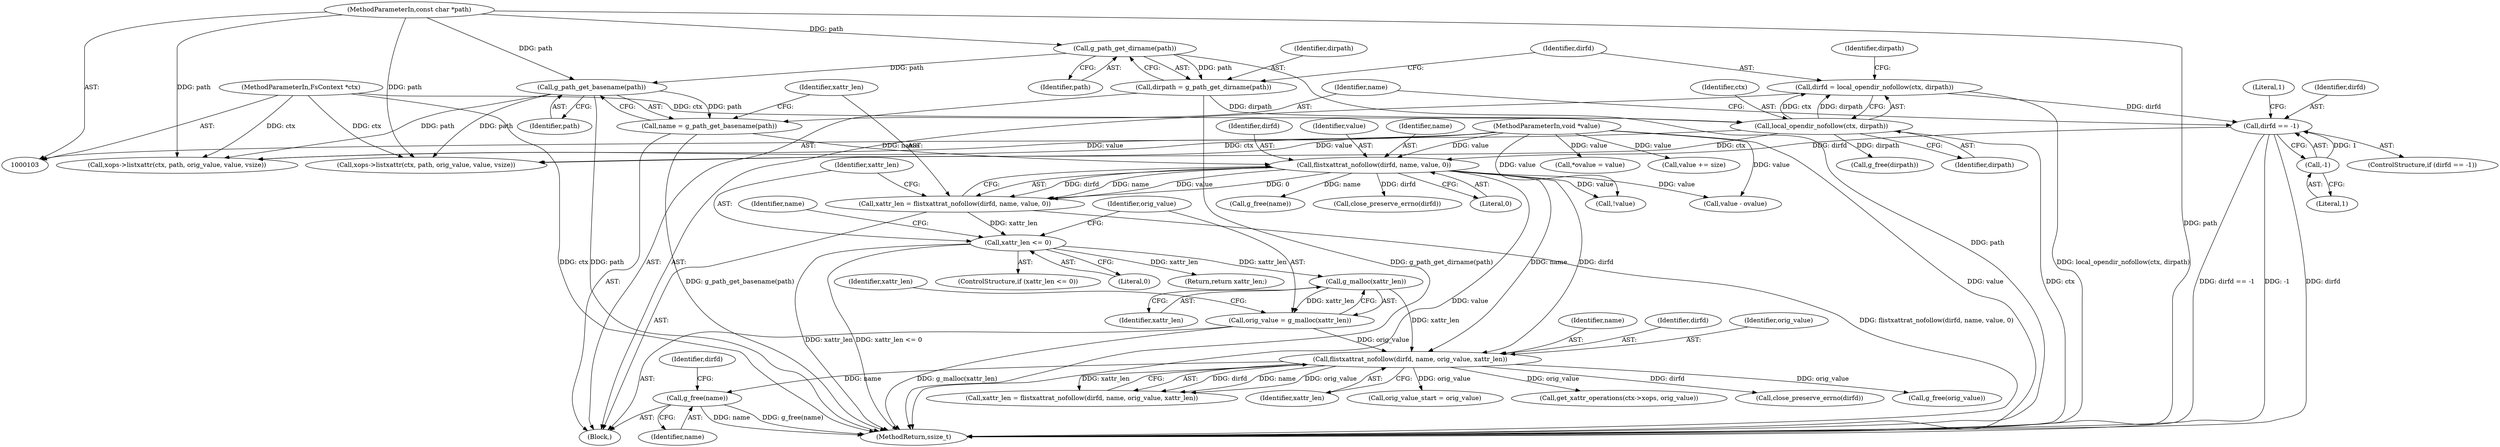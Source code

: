 digraph "0_qemu_4ffcdef4277a91af15a3c09f7d16af072c29f3f2@API" {
"1000182" [label="(Call,g_free(name))"];
"1000177" [label="(Call,flistxattrat_nofollow(dirfd, name, orig_value, xattr_len))"];
"1000155" [label="(Call,flistxattrat_nofollow(dirfd, name, value, 0))"];
"1000141" [label="(Call,dirfd == -1)"];
"1000133" [label="(Call,dirfd = local_opendir_nofollow(ctx, dirpath))"];
"1000135" [label="(Call,local_opendir_nofollow(ctx, dirpath))"];
"1000104" [label="(MethodParameterIn,FsContext *ctx)"];
"1000129" [label="(Call,dirpath = g_path_get_dirname(path))"];
"1000131" [label="(Call,g_path_get_dirname(path))"];
"1000105" [label="(MethodParameterIn,const char *path)"];
"1000143" [label="(Call,-1)"];
"1000149" [label="(Call,name = g_path_get_basename(path))"];
"1000151" [label="(Call,g_path_get_basename(path))"];
"1000106" [label="(MethodParameterIn,void *value)"];
"1000171" [label="(Call,orig_value = g_malloc(xattr_len))"];
"1000173" [label="(Call,g_malloc(xattr_len))"];
"1000161" [label="(Call,xattr_len <= 0)"];
"1000153" [label="(Call,xattr_len = flistxattrat_nofollow(dirfd, name, value, 0))"];
"1000185" [label="(Identifier,dirfd)"];
"1000160" [label="(ControlStructure,if (xattr_len <= 0))"];
"1000217" [label="(Call,!value)"];
"1000268" [label="(Call,value - ovalue)"];
"1000135" [label="(Call,local_opendir_nofollow(ctx, dirpath))"];
"1000157" [label="(Identifier,name)"];
"1000166" [label="(Identifier,name)"];
"1000104" [label="(MethodParameterIn,FsContext *ctx)"];
"1000138" [label="(Call,g_free(dirpath))"];
"1000150" [label="(Identifier,name)"];
"1000129" [label="(Call,dirpath = g_path_get_dirname(path))"];
"1000156" [label="(Identifier,dirfd)"];
"1000158" [label="(Identifier,value)"];
"1000191" [label="(Call,g_free(orig_value))"];
"1000163" [label="(Literal,0)"];
"1000161" [label="(Call,xattr_len <= 0)"];
"1000175" [label="(Call,xattr_len = flistxattrat_nofollow(dirfd, name, orig_value, xattr_len))"];
"1000142" [label="(Identifier,dirfd)"];
"1000132" [label="(Identifier,path)"];
"1000155" [label="(Call,flistxattrat_nofollow(dirfd, name, value, 0))"];
"1000162" [label="(Identifier,xattr_len)"];
"1000177" [label="(Call,flistxattrat_nofollow(dirfd, name, orig_value, xattr_len))"];
"1000108" [label="(Block,)"];
"1000232" [label="(Call,xops->listxattr(ctx, path, orig_value, value, vsize))"];
"1000130" [label="(Identifier,dirpath)"];
"1000176" [label="(Identifier,xattr_len)"];
"1000179" [label="(Identifier,name)"];
"1000169" [label="(Return,return xattr_len;)"];
"1000148" [label="(Literal,1)"];
"1000136" [label="(Identifier,ctx)"];
"1000165" [label="(Call,g_free(name))"];
"1000140" [label="(ControlStructure,if (dirfd == -1))"];
"1000143" [label="(Call,-1)"];
"1000181" [label="(Identifier,xattr_len)"];
"1000154" [label="(Identifier,xattr_len)"];
"1000167" [label="(Call,close_preserve_errno(dirfd))"];
"1000196" [label="(Call,orig_value_start = orig_value)"];
"1000206" [label="(Call,get_xattr_operations(ctx->xops, orig_value))"];
"1000159" [label="(Literal,0)"];
"1000134" [label="(Identifier,dirfd)"];
"1000131" [label="(Call,g_path_get_dirname(path))"];
"1000174" [label="(Identifier,xattr_len)"];
"1000149" [label="(Call,name = g_path_get_basename(path))"];
"1000133" [label="(Call,dirfd = local_opendir_nofollow(ctx, dirpath))"];
"1000184" [label="(Call,close_preserve_errno(dirfd))"];
"1000178" [label="(Identifier,dirfd)"];
"1000182" [label="(Call,g_free(name))"];
"1000222" [label="(Call,xops->listxattr(ctx, path, orig_value, value, vsize))"];
"1000141" [label="(Call,dirfd == -1)"];
"1000172" [label="(Identifier,orig_value)"];
"1000173" [label="(Call,g_malloc(xattr_len))"];
"1000114" [label="(Call,*ovalue = value)"];
"1000153" [label="(Call,xattr_len = flistxattrat_nofollow(dirfd, name, value, 0))"];
"1000151" [label="(Call,g_path_get_basename(path))"];
"1000180" [label="(Identifier,orig_value)"];
"1000183" [label="(Identifier,name)"];
"1000105" [label="(MethodParameterIn,const char *path)"];
"1000152" [label="(Identifier,path)"];
"1000139" [label="(Identifier,dirpath)"];
"1000244" [label="(Call,value += size)"];
"1000276" [label="(MethodReturn,ssize_t)"];
"1000106" [label="(MethodParameterIn,void *value)"];
"1000144" [label="(Literal,1)"];
"1000137" [label="(Identifier,dirpath)"];
"1000171" [label="(Call,orig_value = g_malloc(xattr_len))"];
"1000182" -> "1000108"  [label="AST: "];
"1000182" -> "1000183"  [label="CFG: "];
"1000183" -> "1000182"  [label="AST: "];
"1000185" -> "1000182"  [label="CFG: "];
"1000182" -> "1000276"  [label="DDG: g_free(name)"];
"1000182" -> "1000276"  [label="DDG: name"];
"1000177" -> "1000182"  [label="DDG: name"];
"1000177" -> "1000175"  [label="AST: "];
"1000177" -> "1000181"  [label="CFG: "];
"1000178" -> "1000177"  [label="AST: "];
"1000179" -> "1000177"  [label="AST: "];
"1000180" -> "1000177"  [label="AST: "];
"1000181" -> "1000177"  [label="AST: "];
"1000175" -> "1000177"  [label="CFG: "];
"1000177" -> "1000175"  [label="DDG: dirfd"];
"1000177" -> "1000175"  [label="DDG: name"];
"1000177" -> "1000175"  [label="DDG: orig_value"];
"1000177" -> "1000175"  [label="DDG: xattr_len"];
"1000155" -> "1000177"  [label="DDG: dirfd"];
"1000155" -> "1000177"  [label="DDG: name"];
"1000171" -> "1000177"  [label="DDG: orig_value"];
"1000173" -> "1000177"  [label="DDG: xattr_len"];
"1000177" -> "1000184"  [label="DDG: dirfd"];
"1000177" -> "1000191"  [label="DDG: orig_value"];
"1000177" -> "1000196"  [label="DDG: orig_value"];
"1000177" -> "1000206"  [label="DDG: orig_value"];
"1000155" -> "1000153"  [label="AST: "];
"1000155" -> "1000159"  [label="CFG: "];
"1000156" -> "1000155"  [label="AST: "];
"1000157" -> "1000155"  [label="AST: "];
"1000158" -> "1000155"  [label="AST: "];
"1000159" -> "1000155"  [label="AST: "];
"1000153" -> "1000155"  [label="CFG: "];
"1000155" -> "1000276"  [label="DDG: value"];
"1000155" -> "1000153"  [label="DDG: dirfd"];
"1000155" -> "1000153"  [label="DDG: name"];
"1000155" -> "1000153"  [label="DDG: value"];
"1000155" -> "1000153"  [label="DDG: 0"];
"1000141" -> "1000155"  [label="DDG: dirfd"];
"1000149" -> "1000155"  [label="DDG: name"];
"1000106" -> "1000155"  [label="DDG: value"];
"1000155" -> "1000165"  [label="DDG: name"];
"1000155" -> "1000167"  [label="DDG: dirfd"];
"1000155" -> "1000217"  [label="DDG: value"];
"1000155" -> "1000268"  [label="DDG: value"];
"1000141" -> "1000140"  [label="AST: "];
"1000141" -> "1000143"  [label="CFG: "];
"1000142" -> "1000141"  [label="AST: "];
"1000143" -> "1000141"  [label="AST: "];
"1000148" -> "1000141"  [label="CFG: "];
"1000150" -> "1000141"  [label="CFG: "];
"1000141" -> "1000276"  [label="DDG: dirfd"];
"1000141" -> "1000276"  [label="DDG: dirfd == -1"];
"1000141" -> "1000276"  [label="DDG: -1"];
"1000133" -> "1000141"  [label="DDG: dirfd"];
"1000143" -> "1000141"  [label="DDG: 1"];
"1000133" -> "1000108"  [label="AST: "];
"1000133" -> "1000135"  [label="CFG: "];
"1000134" -> "1000133"  [label="AST: "];
"1000135" -> "1000133"  [label="AST: "];
"1000139" -> "1000133"  [label="CFG: "];
"1000133" -> "1000276"  [label="DDG: local_opendir_nofollow(ctx, dirpath)"];
"1000135" -> "1000133"  [label="DDG: ctx"];
"1000135" -> "1000133"  [label="DDG: dirpath"];
"1000135" -> "1000137"  [label="CFG: "];
"1000136" -> "1000135"  [label="AST: "];
"1000137" -> "1000135"  [label="AST: "];
"1000135" -> "1000276"  [label="DDG: ctx"];
"1000104" -> "1000135"  [label="DDG: ctx"];
"1000129" -> "1000135"  [label="DDG: dirpath"];
"1000135" -> "1000138"  [label="DDG: dirpath"];
"1000135" -> "1000222"  [label="DDG: ctx"];
"1000135" -> "1000232"  [label="DDG: ctx"];
"1000104" -> "1000103"  [label="AST: "];
"1000104" -> "1000276"  [label="DDG: ctx"];
"1000104" -> "1000222"  [label="DDG: ctx"];
"1000104" -> "1000232"  [label="DDG: ctx"];
"1000129" -> "1000108"  [label="AST: "];
"1000129" -> "1000131"  [label="CFG: "];
"1000130" -> "1000129"  [label="AST: "];
"1000131" -> "1000129"  [label="AST: "];
"1000134" -> "1000129"  [label="CFG: "];
"1000129" -> "1000276"  [label="DDG: g_path_get_dirname(path)"];
"1000131" -> "1000129"  [label="DDG: path"];
"1000131" -> "1000132"  [label="CFG: "];
"1000132" -> "1000131"  [label="AST: "];
"1000131" -> "1000276"  [label="DDG: path"];
"1000105" -> "1000131"  [label="DDG: path"];
"1000131" -> "1000151"  [label="DDG: path"];
"1000105" -> "1000103"  [label="AST: "];
"1000105" -> "1000276"  [label="DDG: path"];
"1000105" -> "1000151"  [label="DDG: path"];
"1000105" -> "1000222"  [label="DDG: path"];
"1000105" -> "1000232"  [label="DDG: path"];
"1000143" -> "1000144"  [label="CFG: "];
"1000144" -> "1000143"  [label="AST: "];
"1000149" -> "1000108"  [label="AST: "];
"1000149" -> "1000151"  [label="CFG: "];
"1000150" -> "1000149"  [label="AST: "];
"1000151" -> "1000149"  [label="AST: "];
"1000154" -> "1000149"  [label="CFG: "];
"1000149" -> "1000276"  [label="DDG: g_path_get_basename(path)"];
"1000151" -> "1000149"  [label="DDG: path"];
"1000151" -> "1000152"  [label="CFG: "];
"1000152" -> "1000151"  [label="AST: "];
"1000151" -> "1000276"  [label="DDG: path"];
"1000151" -> "1000222"  [label="DDG: path"];
"1000151" -> "1000232"  [label="DDG: path"];
"1000106" -> "1000103"  [label="AST: "];
"1000106" -> "1000276"  [label="DDG: value"];
"1000106" -> "1000114"  [label="DDG: value"];
"1000106" -> "1000217"  [label="DDG: value"];
"1000106" -> "1000222"  [label="DDG: value"];
"1000106" -> "1000232"  [label="DDG: value"];
"1000106" -> "1000244"  [label="DDG: value"];
"1000106" -> "1000268"  [label="DDG: value"];
"1000171" -> "1000108"  [label="AST: "];
"1000171" -> "1000173"  [label="CFG: "];
"1000172" -> "1000171"  [label="AST: "];
"1000173" -> "1000171"  [label="AST: "];
"1000176" -> "1000171"  [label="CFG: "];
"1000171" -> "1000276"  [label="DDG: g_malloc(xattr_len)"];
"1000173" -> "1000171"  [label="DDG: xattr_len"];
"1000173" -> "1000174"  [label="CFG: "];
"1000174" -> "1000173"  [label="AST: "];
"1000161" -> "1000173"  [label="DDG: xattr_len"];
"1000161" -> "1000160"  [label="AST: "];
"1000161" -> "1000163"  [label="CFG: "];
"1000162" -> "1000161"  [label="AST: "];
"1000163" -> "1000161"  [label="AST: "];
"1000166" -> "1000161"  [label="CFG: "];
"1000172" -> "1000161"  [label="CFG: "];
"1000161" -> "1000276"  [label="DDG: xattr_len"];
"1000161" -> "1000276"  [label="DDG: xattr_len <= 0"];
"1000153" -> "1000161"  [label="DDG: xattr_len"];
"1000161" -> "1000169"  [label="DDG: xattr_len"];
"1000153" -> "1000108"  [label="AST: "];
"1000154" -> "1000153"  [label="AST: "];
"1000162" -> "1000153"  [label="CFG: "];
"1000153" -> "1000276"  [label="DDG: flistxattrat_nofollow(dirfd, name, value, 0)"];
}

